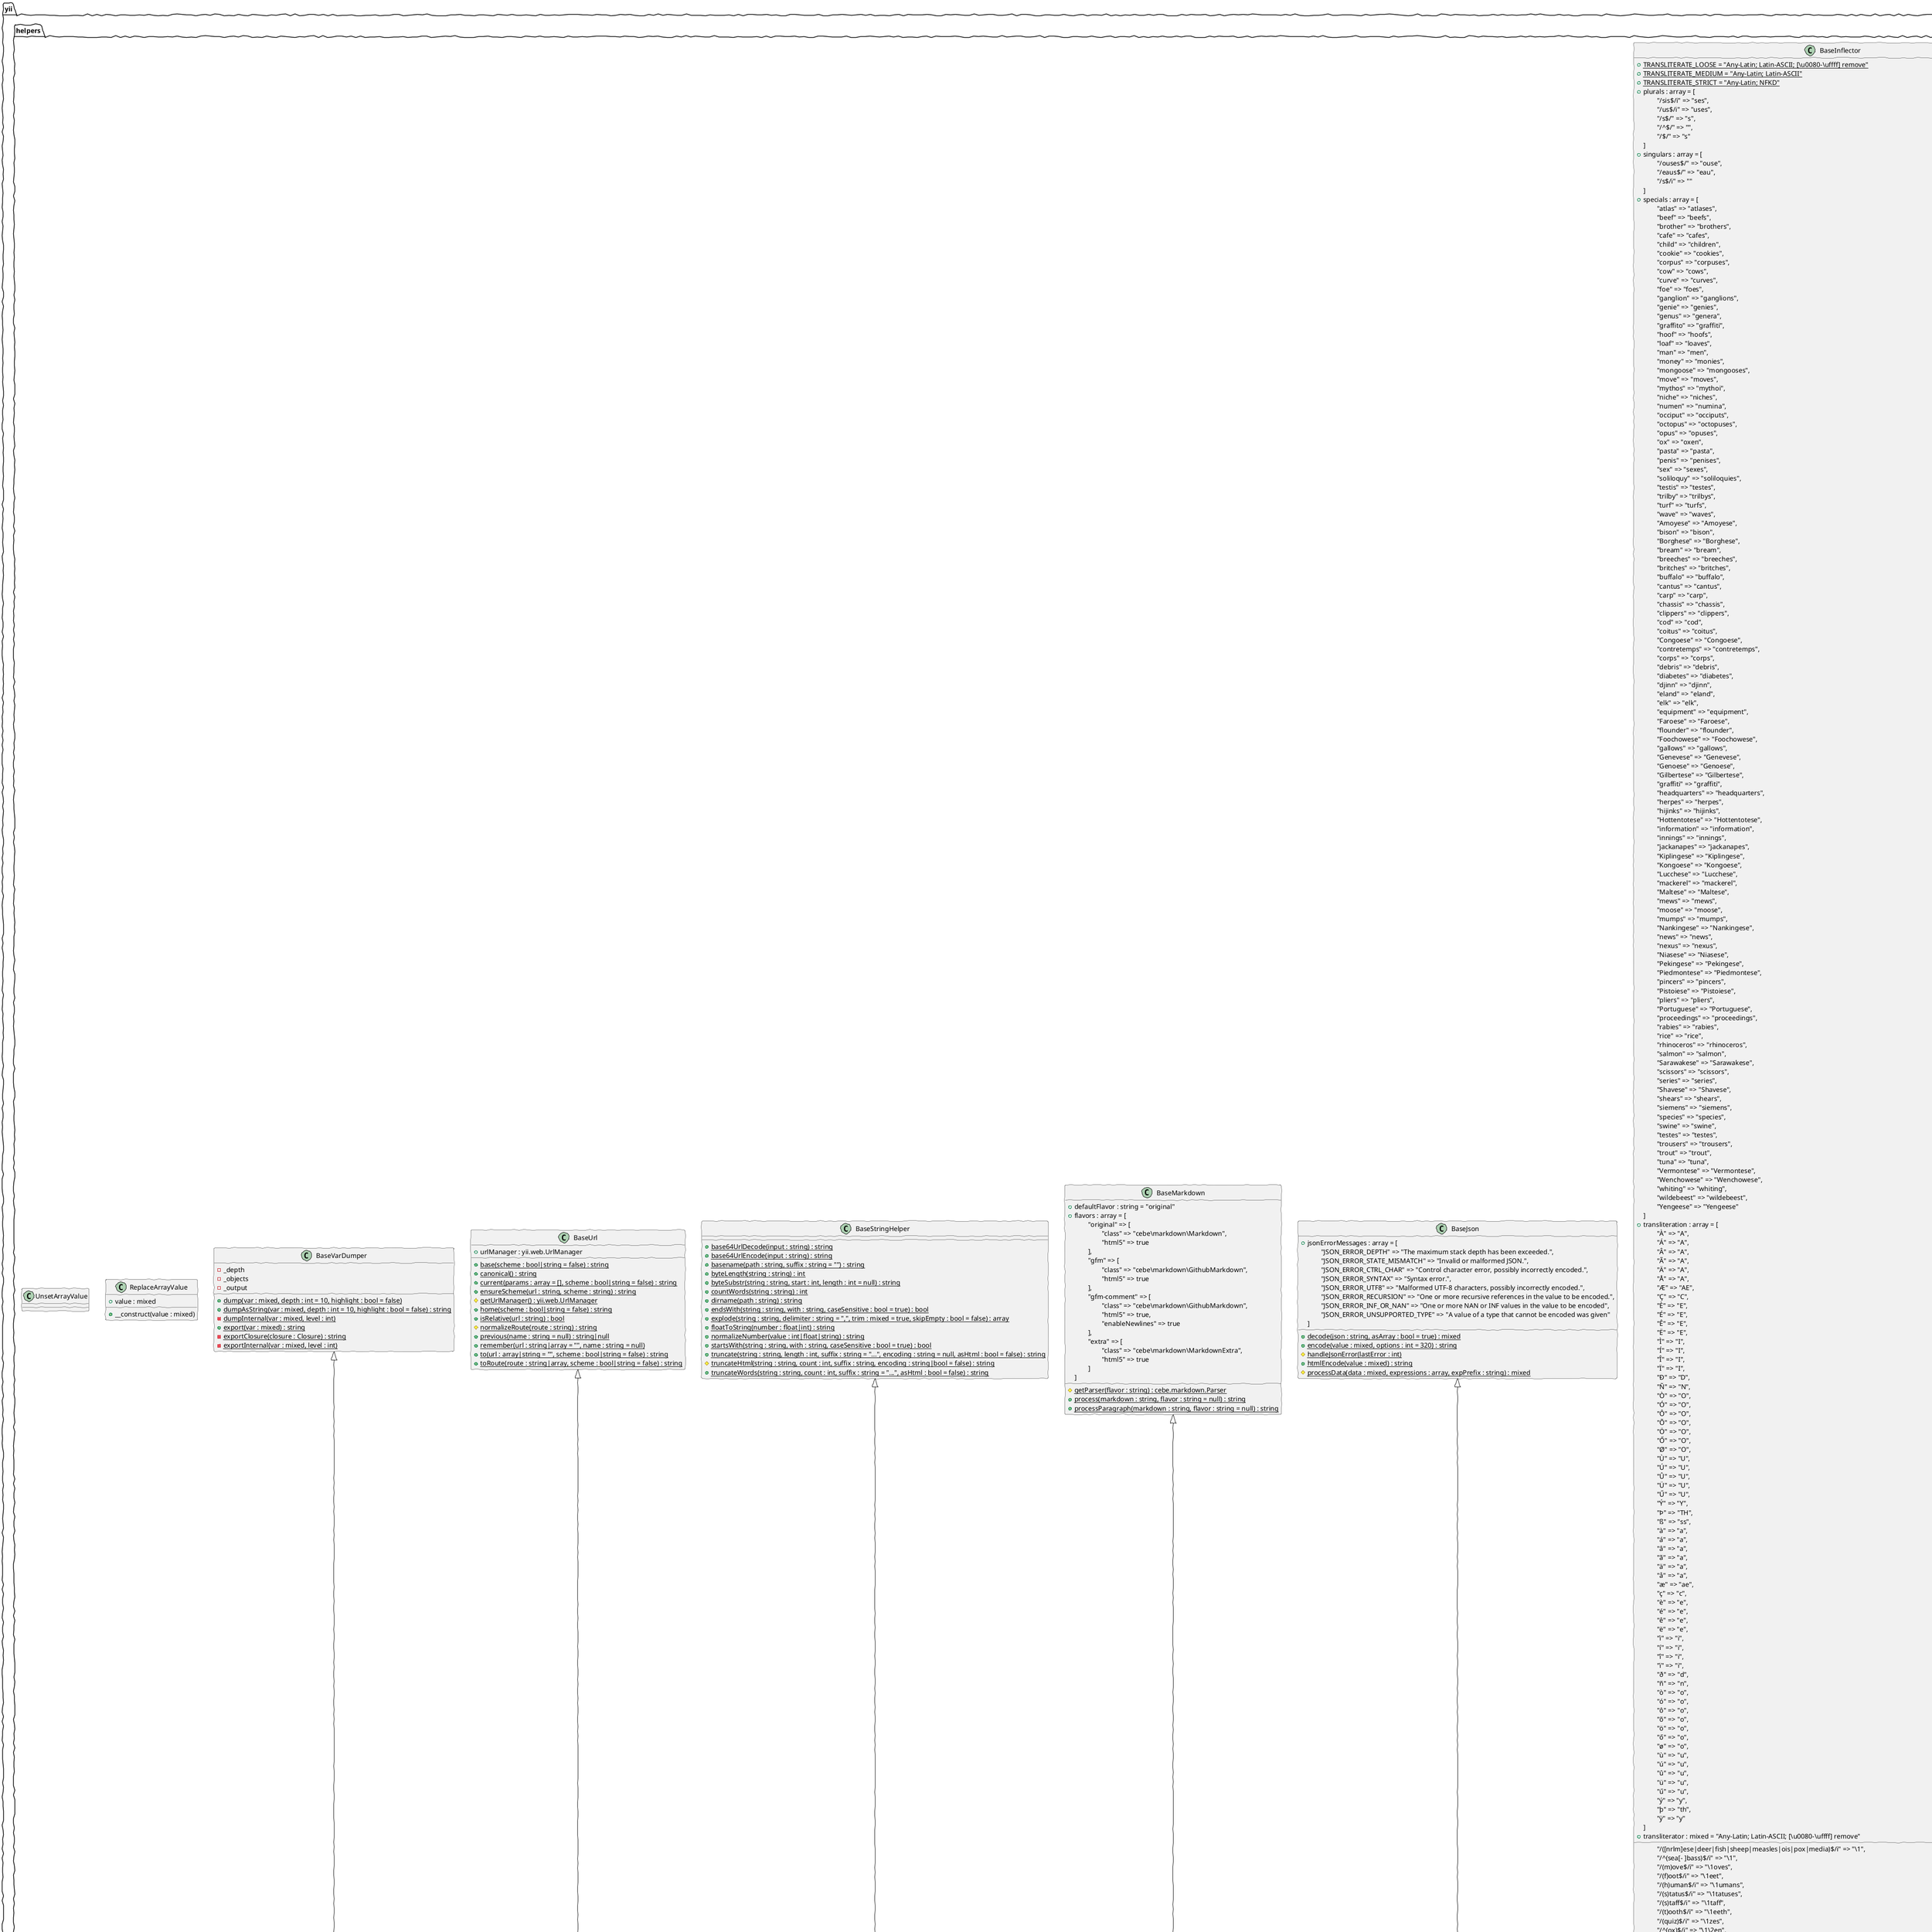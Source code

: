 @startuml
skinparam handwritten true
class yii.helpers.ArrayHelper {
}
class yii.helpers.ArrayHelper extends yii.helpers.BaseArrayHelper
class yii.helpers.BaseArrayHelper {
    +{static}filter(array : array, filters : array) : array
    +{static}getColumn(array : array, name : string|.Closure, keepKeys : bool = true) : array
    +{static}getValue(array : array|object, key : string|.Closure|array, default : mixed = null) : mixed
    +{static}htmlDecode(data : array, valuesOnly : bool = true) : array
    +{static}htmlEncode(data : array, valuesOnly : bool = true, charset : string = null) : array
    +{static}index(array : array, key : string|.Closure|null, groups : string|string[]|.Closure[]|null = []) : array
    +{static}isAssociative(array : array, allStrings : bool = true) : bool
    +{static}isIn(needle : mixed, haystack : array|.Traversable, strict : bool = false) : bool
    +{static}isIndexed(array : array, consecutive : bool = false) : bool
    +{static}isSubset(needles : array|.Traversable, haystack : array|.Traversable, strict : bool = false) : bool
    +{static}isTraversable(var : mixed) : bool
    +{static}keyExists(key : string, array : array, caseSensitive : bool = true) : bool
    +{static}map(array : array, from : string|.Closure, to : string|.Closure, group : string|.Closure = null) : array
    +{static}merge(a : array, b : array) : array
    +{static}multisort(array : array, key : string|.Closure|array, direction : int|array = 4, sortFlag : int|array = 0)
    +{static}remove(array : array, key : string, default : mixed = null) : mixed|null
    +{static}removeValue(array : array, value : string) : array
    +{static}setValue(array : array, path : string|array|null, value : mixed)
    +{static}toArray(object : object|array|string, properties : array = [], recursive : bool = true) : array
}
class yii.helpers.BaseConsole {
    +{static}BG_BLACK = 40
    +{static}BG_BLUE = 44
    +{static}BG_CYAN = 46
    +{static}BG_GREEN = 42
    +{static}BG_GREY = 47
    +{static}BG_PURPLE = 45
    +{static}BG_RED = 41
    +{static}BG_YELLOW = 43
    +{static}BLINK = 5
    +{static}BOLD = 1
    +{static}CONCEALED = 8
    +{static}CROSSED_OUT = 9
    +{static}ENCIRCLED = 52
    +{static}FG_BLACK = 30
    +{static}FG_BLUE = 34
    +{static}FG_CYAN = 36
    +{static}FG_GREEN = 32
    +{static}FG_GREY = 37
    +{static}FG_PURPLE = 35
    +{static}FG_RED = 31
    +{static}FG_YELLOW = 33
    +{static}FRAMED = 51
    +{static}ITALIC = 3
    +{static}NEGATIVE = 7
    +{static}NORMAL = 0
    +{static}OVERLINED = 53
    +{static}RESET = 0
    +{static}UNDERLINE = 4
    -_progressEta
    -_progressEtaLastDone = 0
    -_progressEtaLastUpdate
    -_progressPrefix
    -_progressStart
    -_progressWidth
    +{static}ansiFormat(string : string, format : array = []) : string
    +{static}ansiFormatCode(format : array) : string
    +{static}ansiStrlen(string : string) : int
    +{static}ansiToHtml(string : string, styleMap : array = []) : string
    +{static}beginAnsiFormat(format : array)
    +{static}clearLine()
    +{static}clearLineAfterCursor()
    +{static}clearLineBeforeCursor()
    +{static}clearScreen()
    +{static}clearScreenAfterCursor()
    +{static}clearScreenBeforeCursor()
    +{static}confirm(message : string, default : bool = false) : bool
    +{static}endAnsiFormat()
    +{static}endProgress(remove : string|bool = false, keepPrefix : bool = true)
    +{static}error(string : string = null) : int|bool
    +{static}escape(string : string) : string
    +{static}getScreenSize(refresh : bool = false) : array|bool
    +{static}hideCursor()
    +{static}input(prompt : string = null) : string
    +{static}isRunningOnWindows() : bool
    +{static}markdownToAnsi(markdown : string) : string
    +{static}moveCursorBackward(steps : int = 1)
    +{static}moveCursorDown(rows : int = 1)
    +{static}moveCursorForward(steps : int = 1)
    +{static}moveCursorNextLine(lines : int = 1)
    +{static}moveCursorPrevLine(lines : int = 1)
    +{static}moveCursorTo(column : int, row : int|null = null)
    +{static}moveCursorUp(rows : int = 1)
    +{static}output(string : string = null) : int|bool
    +{static}prompt(text : string, options : array = []) : string
    +{static}renderColoredString(string : string, colored : bool = true) : string
    +{static}restoreCursorPosition()
    +{static}saveCursorPosition()
    +{static}scrollDown(lines : int = 1)
    +{static}scrollUp(lines : int = 1)
    +{static}select(prompt : string, options : array = []) : string
    +{static}showCursor()
    +{static}startProgress(done : int, total : int, prefix : string = "", width : int|bool = null)
    +{static}stderr(string : string) : int|bool
    +{static}stdin(raw : bool = false) : string
    +{static}stdout(string : string) : int|bool
    +{static}streamSupportsAnsiColors(stream : mixed) : bool
    +{static}stripAnsiFormat(string : string) : string
    +{static}updateProgress(done : int, total : int, prefix : string = null)
    +{static}wrapText(text : string, indent : int = 0, refresh : bool = false) : string
    +{static}xtermBgColor(colorCode : int) : string
    +{static}xtermFgColor(colorCode : int) : string
}
class yii.helpers.BaseFileHelper {
    +{static}PATTERN_CASE_INSENSITIVE = 32
    +{static}PATTERN_ENDSWITH = 4
    +{static}PATTERN_MUSTBEDIR = 8
    +{static}PATTERN_NEGATIVE = 16
    +{static}PATTERN_NODIR = 1
    +mimeMagicFile : string = "@yii/helpers/mimeTypes.php"
    -_mimeTypes = []
    +{static}copyDirectory(src : string, dst : string, options : array = [])
    +{static}createDirectory(path : string, mode : int = 509, recursive : bool = true) : bool
    +{static}filterPath(path : string, options : array) : bool
    +{static}findFiles(dir : string, options : array = []) : array
    -{static}firstWildcardInPattern(pattern : string) : int|bool
    +{static}getExtensionsByMimeType(mimeType : string, magicFile : string = null) : array
    +{static}getMimeType(file : string, magicFile : string = null, checkExtension : bool = true) : string
    +{static}getMimeTypeByExtension(file : string, magicFile : string = null) : string|null
    -{static}lastExcludeMatchingFromList(basePath : string, path : string, excludes : array) : array|null
    #{static}loadMimeTypes(magicFile : string) : array
    +{static}localize(file : string, language : string = null, sourceLanguage : string = null) : string
    -{static}matchBasename(baseName : string, pattern : string, firstWildcard : int|bool, flags : int) : bool
    -{static}matchPathname(path : string, basePath : string, pattern : string, firstWildcard : int|bool, flags : int) : bool
    #{static}normalizeOptions(options : array) : array
    +{static}normalizePath(path : string, ds : string = "\") : string
    -{static}parseExcludePattern(pattern : string, caseSensitive : bool) : array
    +{static}removeDirectory(dir : string, options : array = [])
}
class yii.helpers.BaseFormatConverter {
    +juiFallbackDatePatterns : array = [
        \t"short" => [
        \t    \t"date" => "d/m/y",
        \t    \t"time" => "",
        \t    \t"datetime" => "d/m/y"
        \t],
        \t"medium" => [
        \t    \t"date" => "M d, yy",
        \t    \t"time" => "",
        \t    \t"datetime" => "M d, yy"
        \t],
        \t"long" => [
        \t    \t"date" => "MM d, yy",
        \t    \t"time" => "",
        \t    \t"datetime" => "MM d, yy"
        \t],
        \t"full" => [
        \t    \t"date" => "DD, MM d, yy",
        \t    \t"time" => "",
        \t    \t"datetime" => "DD, MM d, yy"
        \t]
    ]
    +phpFallbackDatePatterns : array = [
        \t"short" => [
        \t    \t"date" => "n/j/y",
        \t    \t"time" => "H:i",
        \t    \t"datetime" => "n/j/y H:i"
        \t],
        \t"medium" => [
        \t    \t"date" => "M j, Y",
        \t    \t"time" => "g:i:s A",
        \t    \t"datetime" => "M j, Y g:i:s A"
        \t],
        \t"long" => [
        \t    \t"date" => "F j, Y",
        \t    \t"time" => "g:i:sA",
        \t    \t"datetime" => "F j, Y g:i:sA"
        \t],
        \t"full" => [
        \t    \t"date" => "l, F j, Y",
        \t    \t"time" => "g:i:sA T",
        \t    \t"datetime" => "l, F j, Y g:i:sA T"
        \t]
    ]
    -_icuShortFormats = [
        \t"short" => 3,
        \t"medium" => 2,
        \t"long" => 1,
        \t"full" => 0
    ]
    +{static}convertDateIcuToJui(pattern : string, type : string = "date", locale : string = null) : string
    +{static}convertDateIcuToPhp(pattern : string, type : string = "date", locale : string = null) : string
    +{static}convertDatePhpToIcu(pattern : string) : string
    +{static}convertDatePhpToJui(pattern : string) : string
}
class yii.helpers.BaseHtml {
    +attributeOrder : array = [
        \t0 => "type",
        \t1 => "id",
        \t2 => "class",
        \t3 => "name",
        \t4 => "value",
        \t5 => "href",
        \t6 => "src",
        \t7 => "srcset",
        \t8 => "form",
        \t9 => "action",
        \t10 => "method",
        \t11 => "selected",
        \t12 => "checked",
        \t13 => "readonly",
        \t14 => "disabled",
        \t15 => "multiple",
        \t16 => "size",
        \t17 => "maxlength",
        \t18 => "width",
        \t19 => "height",
        \t20 => "rows",
        \t21 => "cols",
        \t22 => "alt",
        \t23 => "title",
        \t24 => "rel",
        \t25 => "media"
    ]
    +attributeRegex : string = "/(^|.*\])([\w\.\+]+)(\[.*|$)/u"
    +dataAttributes : array = [
        \t0 => "data",
        \t1 => "data-ng",
        \t2 => "ng"
    ]
    +voidElements : array = [
        \t"area" => 1,
        \t"base" => 1,
        \t"br" => 1,
        \t"col" => 1,
        \t"command" => 1,
        \t"embed" => 1,
        \t"hr" => 1,
        \t"img" => 1,
        \t"input" => 1,
        \t"keygen" => 1,
        \t"link" => 1,
        \t"meta" => 1,
        \t"param" => 1,
        \t"source" => 1,
        \t"track" => 1,
        \t"wbr" => 1
    ]
    +{static}a(text : string, url : array|string|null = null, options : array = []) : string
    #{static}activeBooleanInput(type : string, model : Model, attribute : string, options : array = []) : string
    +{static}activeCheckbox(model : Model, attribute : string, options : array = []) : string
    +{static}activeCheckboxList(model : Model, attribute : string, items : array, options : array = []) : string
    +{static}activeDropDownList(model : Model, attribute : string, items : array, options : array = []) : string
    +{static}activeFileInput(model : Model, attribute : string, options : array = []) : string
    +{static}activeHiddenInput(model : Model, attribute : string, options : array = []) : string
    +{static}activeHint(model : Model, attribute : string, options : array = []) : string
    +{static}activeInput(type : string, model : Model, attribute : string, options : array = []) : string
    +{static}activeLabel(model : Model, attribute : string, options : array = []) : string
    +{static}activeListBox(model : Model, attribute : string, items : array, options : array = []) : string
    #{static}activeListInput(type : string, model : Model, attribute : string, items : array, options : array = []) : string
    +{static}activePasswordInput(model : Model, attribute : string, options : array = []) : string
    +{static}activeRadio(model : Model, attribute : string, options : array = []) : string
    +{static}activeRadioList(model : Model, attribute : string, items : array, options : array = []) : string
    +{static}activeTextarea(model : Model, attribute : string, options : array = []) : string
    +{static}activeTextInput(model : Model, attribute : string, options : array = []) : string
    +{static}addCssClass(options : array, class : string|array)
    +{static}addCssStyle(options : array, style : string|array, overwrite : bool = true)
    +{static}beginForm(action : array|string = "", method : string = "post", options : array = []) : string
    +{static}beginTag(name : string|bool|null, options : array = []) : string
    #{static}booleanInput(type : string, name : string, checked : bool = false, options : array = []) : string
    +{static}button(content : string = "Button", options : array = []) : string
    +{static}buttonInput(label : string = "Button", options : array = []) : string
    +{static}checkbox(name : string, checked : bool = false, options : array = []) : string
    +{static}checkboxList(name : string, selection : string|array|null = null, items : array = [], options : array = []) : string
    +{static}csrfMetaTags() : string
    +{static}cssFile(url : array|string, options : array = []) : string
    +{static}cssStyleFromArray(style : array) : string
    +{static}cssStyleToArray(style : string) : array
    +{static}decode(content : string) : string
    +{static}dropDownList(name : string, selection : string|array|null = null, items : array = [], options : array = []) : string
    +{static}encode(content : string, doubleEncode : bool = true) : string
    +{static}endForm() : string
    +{static}endTag(name : string|bool|null) : string
    +{static}error(model : Model, attribute : string, options : array = []) : string
    +{static}errorSummary(models : Model|Model[], options : array = []) : string
    +{static}escapeJsRegularExpression(regexp : string) : string
    +{static}fileInput(name : string, value : string = null, options : array = []) : string
    +{static}getAttributeName(attribute : string) : string
    +{static}getAttributeValue(model : Model, attribute : string) : string|array
    +{static}getInputId(model : Model, attribute : string) : string
    +{static}getInputName(model : Model, attribute : string) : string
    +{static}hiddenInput(name : string, value : string = null, options : array = []) : string
    +{static}img(src : array|string, options : array = []) : string
    +{static}input(type : string, name : string = null, value : string = null, options : array = []) : string
    +{static}jsFile(url : string, options : array = []) : string
    +{static}label(content : string, for : string = null, options : array = []) : string
    +{static}listBox(name : string, selection : string|array|null = null, items : array = [], options : array = []) : string
    +{static}mailto(text : string, email : string = null, options : array = []) : string
    -{static}mergeCssClasses(existingClasses : array, additionalClasses : array) : array
    -{static}normalizeMaxLength(model : Model, attribute : string, options : array)
    +{static}ol(items : array|.Traversable, options : array = []) : string
    +{static}passwordInput(name : string, value : string = null, options : array = []) : string
    +{static}radio(name : string, checked : bool = false, options : array = []) : string
    +{static}radioList(name : string, selection : string|array|null = null, items : array = [], options : array = []) : string
    +{static}removeCssClass(options : array, class : string|array)
    +{static}removeCssStyle(options : array, properties : string|array)
    +{static}renderSelectOptions(selection : string|array|null, items : array, tagOptions : array = []) : string
    +{static}renderTagAttributes(attributes : array) : string
    +{static}resetButton(content : string = "Reset", options : array = []) : string
    +{static}resetInput(label : string = "Reset", options : array = []) : string
    +{static}script(content : string, options : array = []) : string
    +{static}style(content : string, options : array = []) : string
    +{static}submitButton(content : string = "Submit", options : array = []) : string
    +{static}submitInput(label : string = "Submit", options : array = []) : string
    +{static}tag(name : string|bool|null, content : string = "", options : array = []) : string
    +{static}textarea(name : string, value : string = "", options : array = []) : string
    +{static}textInput(name : string, value : string = null, options : array = []) : string
    +{static}ul(items : array|.Traversable, options : array = []) : string
    -{static}wrapIntoCondition(content : string, condition : string) : string
}
class yii.helpers.BaseHtmlPurifier {
    #{static}configure(config : HTMLPurifier_Config)
    +{static}process(content : string, config : array|.Closure|null = null) : string
}
class yii.helpers.BaseInflector {
    +{static}TRANSLITERATE_LOOSE = "Any-Latin; Latin-ASCII; [\u0080-\uffff] remove"
    +{static}TRANSLITERATE_MEDIUM = "Any-Latin; Latin-ASCII"
    +{static}TRANSLITERATE_STRICT = "Any-Latin; NFKD"
    +plurals : array = [
        \t"/([nrlm]ese|deer|fish|sheep|measles|ois|pox|media)$/i" => "\1",
        \t"/^(sea[- ]bass)$/i" => "\1",
        \t"/(m)ove$/i" => "\1oves",
        \t"/(f)oot$/i" => "\1eet",
        \t"/(h)uman$/i" => "\1umans",
        \t"/(s)tatus$/i" => "\1tatuses",
        \t"/(s)taff$/i" => "\1taff",
        \t"/(t)ooth$/i" => "\1eeth",
        \t"/(quiz)$/i" => "\1zes",
        \t"/^(ox)$/i" => "\1\2en",
        \t"/([m|l])ouse$/i" => "\1ice",
        \t"/(matr|vert|ind)(ix|ex)$/i" => "\1ices",
        \t"/(x|ch|ss|sh)$/i" => "\1es",
        \t"/([^aeiouy]|qu)y$/i" => "\1ies",
        \t"/(hive)$/i" => "\1s",
        \t"/(?:([^f])fe|([lr])f)$/i" => "\1\2ves",
        \t"/sis$/i" => "ses",
        \t"/([ti])um$/i" => "\1a",
        \t"/(p)erson$/i" => "\1eople",
        \t"/(m)an$/i" => "\1en",
        \t"/(c)hild$/i" => "\1hildren",
        \t"/(buffal|tomat|potat|ech|her|vet)o$/i" => "\1oes",
        \t"/(alumn|bacill|cact|foc|fung|nucle|radi|stimul|syllab|termin|vir)us$/i" => "\1i",
        \t"/us$/i" => "uses",
        \t"/(alias)$/i" => "\1es",
        \t"/(ax|cris|test)is$/i" => "\1es",
        \t"/(currenc)y$/" => "\1ies",
        \t"/s$/" => "s",
        \t"/^$/" => "",
        \t"/$/" => "s"
    ]
    +singulars : array = [
        \t"/([nrlm]ese|deer|fish|sheep|measles|ois|pox|media|ss)$/i" => "\1",
        \t"/^(sea[- ]bass)$/i" => "\1",
        \t"/(s)tatuses$/i" => "\1tatus",
        \t"/(f)eet$/i" => "\1oot",
        \t"/(t)eeth$/i" => "\1ooth",
        \t"/^(.*)(menu)s$/i" => "\1\2",
        \t"/(quiz)zes$/i" => "\1",
        \t"/(matr)ices$/i" => "\1ix",
        \t"/(vert|ind)ices$/i" => "\1ex",
        \t"/^(ox)en/i" => "\1",
        \t"/(alias)(es)*$/i" => "\1",
        \t"/(alumn|bacill|cact|foc|fung|nucle|radi|stimul|syllab|termin|viri?)i$/i" => "\1us",
        \t"/([ftw]ax)es/i" => "\1",
        \t"/(cris|ax|test)es$/i" => "\1is",
        \t"/(shoe|slave)s$/i" => "\1",
        \t"/(o)es$/i" => "\1",
        \t"/ouses$/" => "ouse",
        \t"/([^a])uses$/" => "\1us",
        \t"/([m|l])ice$/i" => "\1ouse",
        \t"/(x|ch|ss|sh)es$/i" => "\1",
        \t"/(m)ovies$/i" => "\1\2ovie",
        \t"/(s)eries$/i" => "\1\2eries",
        \t"/([^aeiouy]|qu)ies$/i" => "\1y",
        \t"/([lr])ves$/i" => "\1f",
        \t"/(tive)s$/i" => "\1",
        \t"/(hive)s$/i" => "\1",
        \t"/(drive)s$/i" => "\1",
        \t"/([^fo])ves$/i" => "\1fe",
        \t"/(^analy)ses$/i" => "\1sis",
        \t"/(analy|diagno|^ba|(p)arenthe|(p)rogno|(s)ynop|(t)he)ses$/i" => "\1\2sis",
        \t"/([ti])a$/i" => "\1um",
        \t"/(p)eople$/i" => "\1\2erson",
        \t"/(m)en$/i" => "\1an",
        \t"/(c)hildren$/i" => "\1\2hild",
        \t"/(n)ews$/i" => "\1\2ews",
        \t"/(n)etherlands$/i" => "\1\2etherlands",
        \t"/eaus$/" => "eau",
        \t"/(currenc)ies$/" => "\1y",
        \t"/^(.*us)$/" => "\1",
        \t"/s$/i" => ""
    ]
    +specials : array = [
        \t"atlas" => "atlases",
        \t"beef" => "beefs",
        \t"brother" => "brothers",
        \t"cafe" => "cafes",
        \t"child" => "children",
        \t"cookie" => "cookies",
        \t"corpus" => "corpuses",
        \t"cow" => "cows",
        \t"curve" => "curves",
        \t"foe" => "foes",
        \t"ganglion" => "ganglions",
        \t"genie" => "genies",
        \t"genus" => "genera",
        \t"graffito" => "graffiti",
        \t"hoof" => "hoofs",
        \t"loaf" => "loaves",
        \t"man" => "men",
        \t"money" => "monies",
        \t"mongoose" => "mongooses",
        \t"move" => "moves",
        \t"mythos" => "mythoi",
        \t"niche" => "niches",
        \t"numen" => "numina",
        \t"occiput" => "occiputs",
        \t"octopus" => "octopuses",
        \t"opus" => "opuses",
        \t"ox" => "oxen",
        \t"pasta" => "pasta",
        \t"penis" => "penises",
        \t"sex" => "sexes",
        \t"soliloquy" => "soliloquies",
        \t"testis" => "testes",
        \t"trilby" => "trilbys",
        \t"turf" => "turfs",
        \t"wave" => "waves",
        \t"Amoyese" => "Amoyese",
        \t"bison" => "bison",
        \t"Borghese" => "Borghese",
        \t"bream" => "bream",
        \t"breeches" => "breeches",
        \t"britches" => "britches",
        \t"buffalo" => "buffalo",
        \t"cantus" => "cantus",
        \t"carp" => "carp",
        \t"chassis" => "chassis",
        \t"clippers" => "clippers",
        \t"cod" => "cod",
        \t"coitus" => "coitus",
        \t"Congoese" => "Congoese",
        \t"contretemps" => "contretemps",
        \t"corps" => "corps",
        \t"debris" => "debris",
        \t"diabetes" => "diabetes",
        \t"djinn" => "djinn",
        \t"eland" => "eland",
        \t"elk" => "elk",
        \t"equipment" => "equipment",
        \t"Faroese" => "Faroese",
        \t"flounder" => "flounder",
        \t"Foochowese" => "Foochowese",
        \t"gallows" => "gallows",
        \t"Genevese" => "Genevese",
        \t"Genoese" => "Genoese",
        \t"Gilbertese" => "Gilbertese",
        \t"graffiti" => "graffiti",
        \t"headquarters" => "headquarters",
        \t"herpes" => "herpes",
        \t"hijinks" => "hijinks",
        \t"Hottentotese" => "Hottentotese",
        \t"information" => "information",
        \t"innings" => "innings",
        \t"jackanapes" => "jackanapes",
        \t"Kiplingese" => "Kiplingese",
        \t"Kongoese" => "Kongoese",
        \t"Lucchese" => "Lucchese",
        \t"mackerel" => "mackerel",
        \t"Maltese" => "Maltese",
        \t"mews" => "mews",
        \t"moose" => "moose",
        \t"mumps" => "mumps",
        \t"Nankingese" => "Nankingese",
        \t"news" => "news",
        \t"nexus" => "nexus",
        \t"Niasese" => "Niasese",
        \t"Pekingese" => "Pekingese",
        \t"Piedmontese" => "Piedmontese",
        \t"pincers" => "pincers",
        \t"Pistoiese" => "Pistoiese",
        \t"pliers" => "pliers",
        \t"Portuguese" => "Portuguese",
        \t"proceedings" => "proceedings",
        \t"rabies" => "rabies",
        \t"rice" => "rice",
        \t"rhinoceros" => "rhinoceros",
        \t"salmon" => "salmon",
        \t"Sarawakese" => "Sarawakese",
        \t"scissors" => "scissors",
        \t"series" => "series",
        \t"Shavese" => "Shavese",
        \t"shears" => "shears",
        \t"siemens" => "siemens",
        \t"species" => "species",
        \t"swine" => "swine",
        \t"testes" => "testes",
        \t"trousers" => "trousers",
        \t"trout" => "trout",
        \t"tuna" => "tuna",
        \t"Vermontese" => "Vermontese",
        \t"Wenchowese" => "Wenchowese",
        \t"whiting" => "whiting",
        \t"wildebeest" => "wildebeest",
        \t"Yengeese" => "Yengeese"
    ]
    +transliteration : array = [
        \t"À" => "A",
        \t"Á" => "A",
        \t"Â" => "A",
        \t"Ã" => "A",
        \t"Ä" => "A",
        \t"Å" => "A",
        \t"Æ" => "AE",
        \t"Ç" => "C",
        \t"È" => "E",
        \t"É" => "E",
        \t"Ê" => "E",
        \t"Ë" => "E",
        \t"Ì" => "I",
        \t"Í" => "I",
        \t"Î" => "I",
        \t"Ï" => "I",
        \t"Ð" => "D",
        \t"Ñ" => "N",
        \t"Ò" => "O",
        \t"Ó" => "O",
        \t"Ô" => "O",
        \t"Õ" => "O",
        \t"Ö" => "O",
        \t"Ő" => "O",
        \t"Ø" => "O",
        \t"Ù" => "U",
        \t"Ú" => "U",
        \t"Û" => "U",
        \t"Ü" => "U",
        \t"Ű" => "U",
        \t"Ý" => "Y",
        \t"Þ" => "TH",
        \t"ß" => "ss",
        \t"à" => "a",
        \t"á" => "a",
        \t"â" => "a",
        \t"ã" => "a",
        \t"ä" => "a",
        \t"å" => "a",
        \t"æ" => "ae",
        \t"ç" => "c",
        \t"è" => "e",
        \t"é" => "e",
        \t"ê" => "e",
        \t"ë" => "e",
        \t"ì" => "i",
        \t"í" => "i",
        \t"î" => "i",
        \t"ï" => "i",
        \t"ð" => "d",
        \t"ñ" => "n",
        \t"ò" => "o",
        \t"ó" => "o",
        \t"ô" => "o",
        \t"õ" => "o",
        \t"ö" => "o",
        \t"ő" => "o",
        \t"ø" => "o",
        \t"ù" => "u",
        \t"ú" => "u",
        \t"û" => "u",
        \t"ü" => "u",
        \t"ű" => "u",
        \t"ý" => "y",
        \t"þ" => "th",
        \t"ÿ" => "y"
    ]
    +transliterator : mixed = "Any-Latin; Latin-ASCII; [\u0080-\uffff] remove"
    +{static}camel2id(name : string, separator : string = "-", strict : bool|string = false) : string
    +{static}camel2words(name : string, ucwords : bool = true) : string
    +{static}camelize(word : string) : string
    +{static}classify(tableName : string) : string
    #{static}hasIntl() : bool
    +{static}humanize(word : string, ucAll : bool = false) : string
    +{static}id2camel(id : string, separator : string = "-") : string
    +{static}ordinalize(number : int) : string
    +{static}pluralize(word : string) : string
    +{static}sentence(words : array, twoWordsConnector : string = null, lastWordConnector : string = null, connector : string = ", ") : string
    +{static}singularize(word : string) : string
    +{static}slug(string : string, replacement : string = "-", lowercase : bool = true) : string
    +{static}tableize(className : string) : string
    +{static}titleize(words : string, ucAll : bool = false) : string
    +{static}transliterate(string : string, transliterator : string|.Transliterator = null) : string
    +{static}underscore(words : string) : string
    +{static}variablize(word : string) : string
}
class yii.helpers.BaseJson {
    +jsonErrorMessages : array = [
        \t"JSON_ERROR_DEPTH" => "The maximum stack depth has been exceeded.",
        \t"JSON_ERROR_STATE_MISMATCH" => "Invalid or malformed JSON.",
        \t"JSON_ERROR_CTRL_CHAR" => "Control character error, possibly incorrectly encoded.",
        \t"JSON_ERROR_SYNTAX" => "Syntax error.",
        \t"JSON_ERROR_UTF8" => "Malformed UTF-8 characters, possibly incorrectly encoded.",
        \t"JSON_ERROR_RECURSION" => "One or more recursive references in the value to be encoded.",
        \t"JSON_ERROR_INF_OR_NAN" => "One or more NAN or INF values in the value to be encoded",
        \t"JSON_ERROR_UNSUPPORTED_TYPE" => "A value of a type that cannot be encoded was given"
    ]
    +{static}decode(json : string, asArray : bool = true) : mixed
    +{static}encode(value : mixed, options : int = 320) : string
    #{static}handleJsonError(lastError : int)
    +{static}htmlEncode(value : mixed) : string
    #{static}processData(data : mixed, expressions : array, expPrefix : string) : mixed
}
class yii.helpers.BaseMarkdown {
    +defaultFlavor : string = "original"
    +flavors : array = [
        \t"original" => [
        \t    \t"class" => "cebe\markdown\Markdown",
        \t    \t"html5" => true
        \t],
        \t"gfm" => [
        \t    \t"class" => "cebe\markdown\GithubMarkdown",
        \t    \t"html5" => true
        \t],
        \t"gfm-comment" => [
        \t    \t"class" => "cebe\markdown\GithubMarkdown",
        \t    \t"html5" => true,
        \t    \t"enableNewlines" => true
        \t],
        \t"extra" => [
        \t    \t"class" => "cebe\markdown\MarkdownExtra",
        \t    \t"html5" => true
        \t]
    ]
    #{static}getParser(flavor : string) : cebe.markdown.Parser
    +{static}process(markdown : string, flavor : string = null) : string
    +{static}processParagraph(markdown : string, flavor : string = null) : string
}
class yii.helpers.BaseStringHelper {
    +{static}base64UrlDecode(input : string) : string
    +{static}base64UrlEncode(input : string) : string
    +{static}basename(path : string, suffix : string = "") : string
    +{static}byteLength(string : string) : int
    +{static}byteSubstr(string : string, start : int, length : int = null) : string
    +{static}countWords(string : string) : int
    +{static}dirname(path : string) : string
    +{static}endsWith(string : string, with : string, caseSensitive : bool = true) : bool
    +{static}explode(string : string, delimiter : string = ",", trim : mixed = true, skipEmpty : bool = false) : array
    +{static}floatToString(number : float|int) : string
    +{static}normalizeNumber(value : int|float|string) : string
    +{static}startsWith(string : string, with : string, caseSensitive : bool = true) : bool
    +{static}truncate(string : string, length : int, suffix : string = "...", encoding : string = null, asHtml : bool = false) : string
    #{static}truncateHtml(string : string, count : int, suffix : string, encoding : string|bool = false) : string
    +{static}truncateWords(string : string, count : int, suffix : string = "...", asHtml : bool = false) : string
}
class yii.helpers.BaseUrl {
    +urlManager : yii.web.UrlManager
    +{static}base(scheme : bool|string = false) : string
    +{static}canonical() : string
    +{static}current(params : array = [], scheme : bool|string = false) : string
    +{static}ensureScheme(url : string, scheme : string) : string
    #{static}getUrlManager() : yii.web.UrlManager
    +{static}home(scheme : bool|string = false) : string
    +{static}isRelative(url : string) : bool
    #{static}normalizeRoute(route : string) : string
    +{static}previous(name : string = null) : string|null
    +{static}remember(url : string|array = "", name : string = null)
    +{static}to(url : array|string = "", scheme : bool|string = false) : string
    +{static}toRoute(route : string|array, scheme : bool|string = false) : string
}
class yii.helpers.BaseVarDumper {
    -_depth
    -_objects
    -_output
    +{static}dump(var : mixed, depth : int = 10, highlight : bool = false)
    +{static}dumpAsString(var : mixed, depth : int = 10, highlight : bool = false) : string
    -{static}dumpInternal(var : mixed, level : int)
    +{static}export(var : mixed) : string
    -{static}exportClosure(closure : Closure) : string
    -{static}exportInternal(var : mixed, level : int)
}
class yii.helpers.Console {
    +{static}BG_BLACK = 40
    +{static}BG_BLUE = 44
    +{static}BG_CYAN = 46
    +{static}BG_GREEN = 42
    +{static}BG_GREY = 47
    +{static}BG_PURPLE = 45
    +{static}BG_RED = 41
    +{static}BG_YELLOW = 43
    +{static}BLINK = 5
    +{static}BOLD = 1
    +{static}CONCEALED = 8
    +{static}CROSSED_OUT = 9
    +{static}ENCIRCLED = 52
    +{static}FG_BLACK = 30
    +{static}FG_BLUE = 34
    +{static}FG_CYAN = 36
    +{static}FG_GREEN = 32
    +{static}FG_GREY = 37
    +{static}FG_PURPLE = 35
    +{static}FG_RED = 31
    +{static}FG_YELLOW = 33
    +{static}FRAMED = 51
    +{static}ITALIC = 3
    +{static}NEGATIVE = 7
    +{static}NORMAL = 0
    +{static}OVERLINED = 53
    +{static}RESET = 0
    +{static}UNDERLINE = 4
}
class yii.helpers.Console extends yii.helpers.BaseConsole
class yii.helpers.FileHelper {
    +{static}PATTERN_CASE_INSENSITIVE = 32
    +{static}PATTERN_ENDSWITH = 4
    +{static}PATTERN_MUSTBEDIR = 8
    +{static}PATTERN_NEGATIVE = 16
    +{static}PATTERN_NODIR = 1
}
class yii.helpers.FileHelper extends yii.helpers.BaseFileHelper
class yii.helpers.FormatConverter {
}
class yii.helpers.FormatConverter extends yii.helpers.BaseFormatConverter
class yii.helpers.Html {
}
class yii.helpers.Html extends yii.helpers.BaseHtml
class yii.helpers.HtmlPurifier {
}
class yii.helpers.HtmlPurifier extends yii.helpers.BaseHtmlPurifier
class yii.helpers.Inflector {
    +{static}TRANSLITERATE_LOOSE = "Any-Latin; Latin-ASCII; [\u0080-\uffff] remove"
    +{static}TRANSLITERATE_MEDIUM = "Any-Latin; Latin-ASCII"
    +{static}TRANSLITERATE_STRICT = "Any-Latin; NFKD"
}
class yii.helpers.Inflector extends yii.helpers.BaseInflector
class yii.helpers.Json {
}
class yii.helpers.Json extends yii.helpers.BaseJson
class yii.helpers.Markdown {
}
class yii.helpers.Markdown extends yii.helpers.BaseMarkdown
class yii.helpers.ReplaceArrayValue {
    +value : mixed
    +__construct(value : mixed)
}
class yii.helpers.StringHelper {
}
class yii.helpers.StringHelper extends yii.helpers.BaseStringHelper
class yii.helpers.UnsetArrayValue {
}
class yii.helpers.Url {
}
class yii.helpers.Url extends yii.helpers.BaseUrl
class yii.helpers.VarDumper {
}
class yii.helpers.VarDumper extends yii.helpers.BaseVarDumper
@enduml
